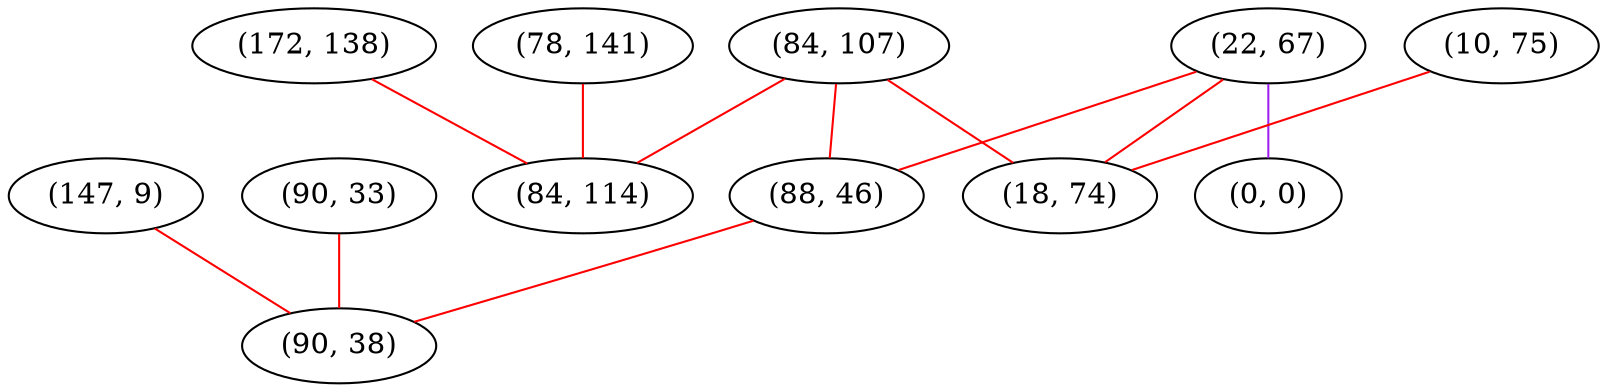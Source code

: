 graph "" {
"(22, 67)";
"(147, 9)";
"(10, 75)";
"(90, 33)";
"(84, 107)";
"(88, 46)";
"(0, 0)";
"(78, 141)";
"(172, 138)";
"(84, 114)";
"(90, 38)";
"(18, 74)";
"(22, 67)" -- "(88, 46)"  [color=red, key=0, weight=1];
"(22, 67)" -- "(0, 0)"  [color=purple, key=0, weight=4];
"(22, 67)" -- "(18, 74)"  [color=red, key=0, weight=1];
"(147, 9)" -- "(90, 38)"  [color=red, key=0, weight=1];
"(10, 75)" -- "(18, 74)"  [color=red, key=0, weight=1];
"(90, 33)" -- "(90, 38)"  [color=red, key=0, weight=1];
"(84, 107)" -- "(84, 114)"  [color=red, key=0, weight=1];
"(84, 107)" -- "(88, 46)"  [color=red, key=0, weight=1];
"(84, 107)" -- "(18, 74)"  [color=red, key=0, weight=1];
"(88, 46)" -- "(90, 38)"  [color=red, key=0, weight=1];
"(78, 141)" -- "(84, 114)"  [color=red, key=0, weight=1];
"(172, 138)" -- "(84, 114)"  [color=red, key=0, weight=1];
}
